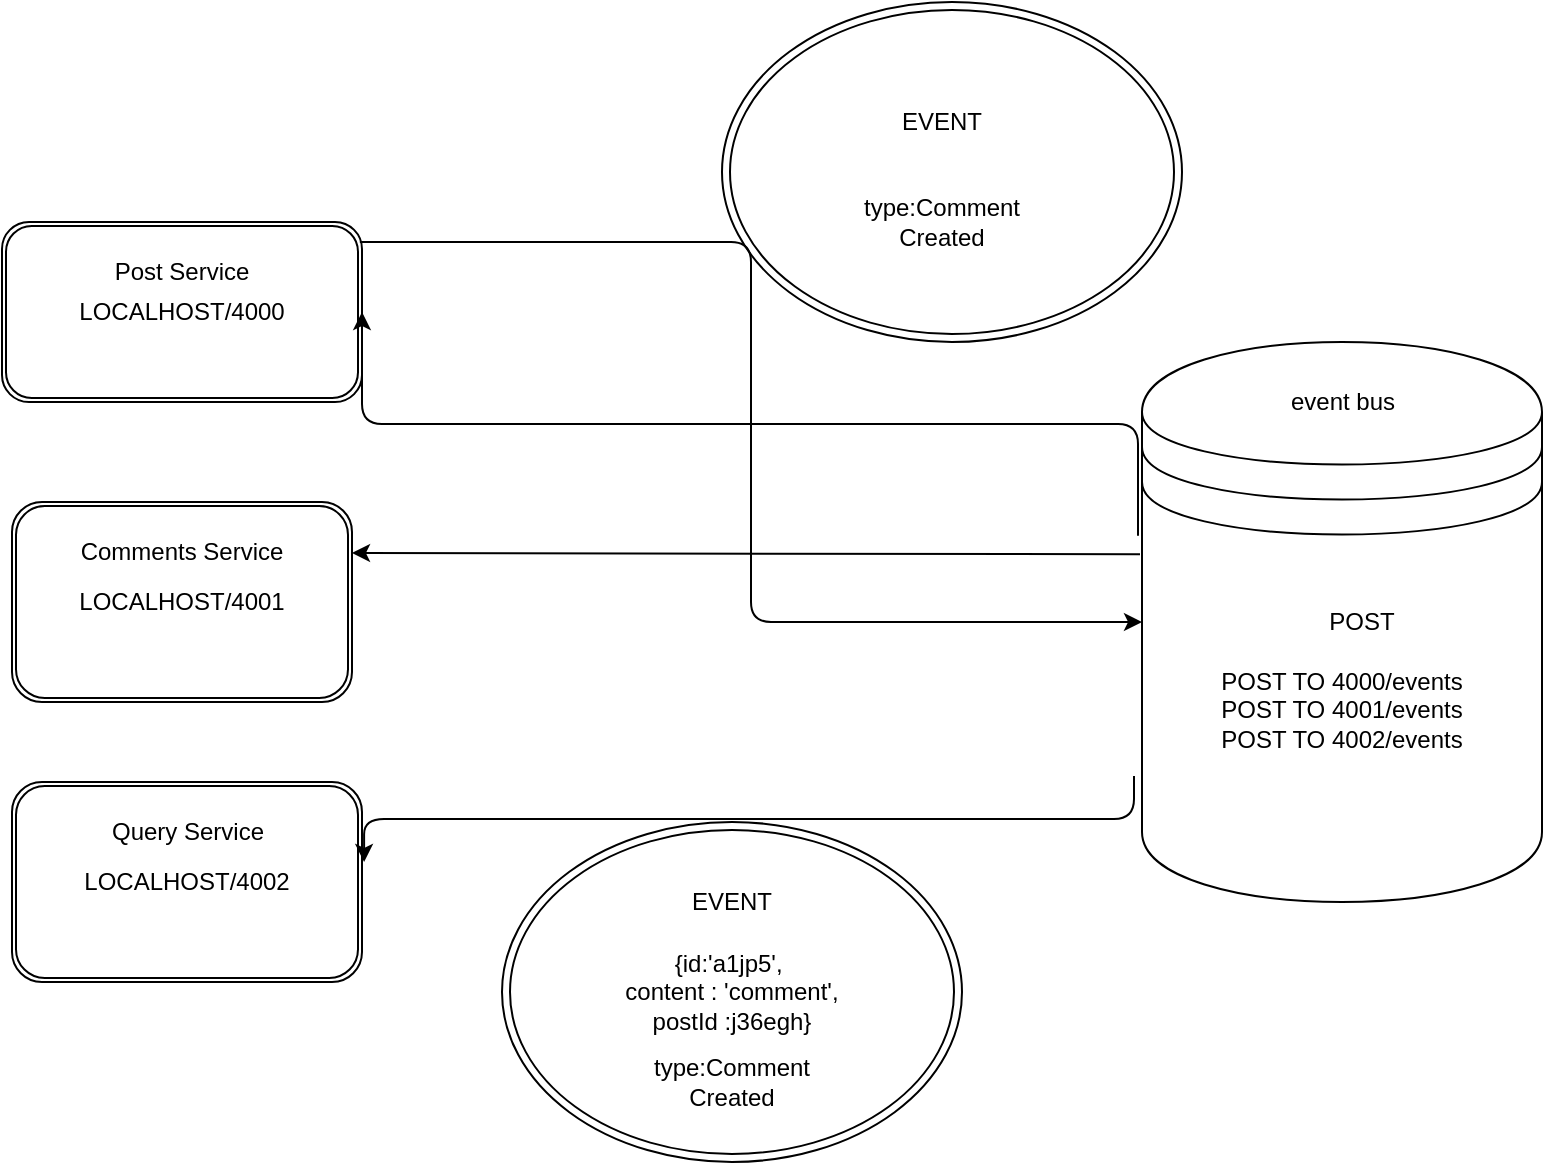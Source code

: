 <mxfile version="14.2.9" type="github">
  <diagram id="C5RBs43oDa-KdzZeNtuy" name="Page-1">
    <mxGraphModel dx="1422" dy="834" grid="1" gridSize="10" guides="1" tooltips="1" connect="1" arrows="1" fold="1" page="1" pageScale="1" pageWidth="827" pageHeight="1169" math="0" shadow="0">
      <root>
        <mxCell id="WIyWlLk6GJQsqaUBKTNV-0" />
        <mxCell id="WIyWlLk6GJQsqaUBKTNV-1" parent="WIyWlLk6GJQsqaUBKTNV-0" />
        <mxCell id="htGSNvJoj5-r1EhyfjVP-1" value="POST TO 4000/events&lt;br&gt;POST TO 4001/events&lt;br&gt;POST TO 4002/events" style="shape=datastore;whiteSpace=wrap;html=1;" vertex="1" parent="WIyWlLk6GJQsqaUBKTNV-1">
          <mxGeometry x="590" y="180" width="200" height="280" as="geometry" />
        </mxCell>
        <mxCell id="htGSNvJoj5-r1EhyfjVP-2" value="LOCALHOST/4000" style="shape=ext;double=1;rounded=1;whiteSpace=wrap;html=1;" vertex="1" parent="WIyWlLk6GJQsqaUBKTNV-1">
          <mxGeometry x="20" y="120" width="180" height="90" as="geometry" />
        </mxCell>
        <mxCell id="htGSNvJoj5-r1EhyfjVP-3" value="LOCALHOST/4002" style="shape=ext;double=1;rounded=1;whiteSpace=wrap;html=1;" vertex="1" parent="WIyWlLk6GJQsqaUBKTNV-1">
          <mxGeometry x="25" y="400" width="175" height="100" as="geometry" />
        </mxCell>
        <mxCell id="htGSNvJoj5-r1EhyfjVP-4" value="LOCALHOST/4001" style="shape=ext;double=1;rounded=1;whiteSpace=wrap;html=1;" vertex="1" parent="WIyWlLk6GJQsqaUBKTNV-1">
          <mxGeometry x="25" y="260" width="170" height="100" as="geometry" />
        </mxCell>
        <mxCell id="htGSNvJoj5-r1EhyfjVP-5" value="" style="ellipse;shape=doubleEllipse;whiteSpace=wrap;html=1;" vertex="1" parent="WIyWlLk6GJQsqaUBKTNV-1">
          <mxGeometry x="380" y="10" width="230" height="170" as="geometry" />
        </mxCell>
        <mxCell id="htGSNvJoj5-r1EhyfjVP-6" value="Post Service" style="text;html=1;strokeColor=none;fillColor=none;align=center;verticalAlign=middle;whiteSpace=wrap;rounded=0;" vertex="1" parent="WIyWlLk6GJQsqaUBKTNV-1">
          <mxGeometry x="55" y="120" width="110" height="50" as="geometry" />
        </mxCell>
        <mxCell id="htGSNvJoj5-r1EhyfjVP-7" value="Query Service" style="text;html=1;strokeColor=none;fillColor=none;align=center;verticalAlign=middle;whiteSpace=wrap;rounded=0;" vertex="1" parent="WIyWlLk6GJQsqaUBKTNV-1">
          <mxGeometry x="57.5" y="400" width="110" height="50" as="geometry" />
        </mxCell>
        <mxCell id="htGSNvJoj5-r1EhyfjVP-8" value="Comments Service" style="text;html=1;strokeColor=none;fillColor=none;align=center;verticalAlign=middle;whiteSpace=wrap;rounded=0;" vertex="1" parent="WIyWlLk6GJQsqaUBKTNV-1">
          <mxGeometry x="55" y="260" width="110" height="50" as="geometry" />
        </mxCell>
        <mxCell id="htGSNvJoj5-r1EhyfjVP-9" value="EVENT" style="text;html=1;strokeColor=none;fillColor=none;align=center;verticalAlign=middle;whiteSpace=wrap;rounded=0;" vertex="1" parent="WIyWlLk6GJQsqaUBKTNV-1">
          <mxGeometry x="470" y="60" width="40" height="20" as="geometry" />
        </mxCell>
        <mxCell id="htGSNvJoj5-r1EhyfjVP-10" value="type:Comment Created" style="text;html=1;strokeColor=none;fillColor=none;align=center;verticalAlign=middle;whiteSpace=wrap;rounded=0;" vertex="1" parent="WIyWlLk6GJQsqaUBKTNV-1">
          <mxGeometry x="470" y="110" width="40" height="20" as="geometry" />
        </mxCell>
        <mxCell id="htGSNvJoj5-r1EhyfjVP-12" style="edgeStyle=orthogonalEdgeStyle;rounded=0;orthogonalLoop=1;jettySize=auto;html=1;exitX=0.5;exitY=1;exitDx=0;exitDy=0;" edge="1" parent="WIyWlLk6GJQsqaUBKTNV-1" source="htGSNvJoj5-r1EhyfjVP-10" target="htGSNvJoj5-r1EhyfjVP-10">
          <mxGeometry relative="1" as="geometry" />
        </mxCell>
        <mxCell id="htGSNvJoj5-r1EhyfjVP-15" value="event bus&lt;br&gt;" style="text;html=1;align=center;verticalAlign=middle;resizable=0;points=[];autosize=1;" vertex="1" parent="WIyWlLk6GJQsqaUBKTNV-1">
          <mxGeometry x="655" y="200" width="70" height="20" as="geometry" />
        </mxCell>
        <mxCell id="htGSNvJoj5-r1EhyfjVP-16" value="" style="edgeStyle=elbowEdgeStyle;elbow=horizontal;endArrow=classic;html=1;exitX=0.994;exitY=0.111;exitDx=0;exitDy=0;exitPerimeter=0;entryX=0;entryY=0.5;entryDx=0;entryDy=0;" edge="1" parent="WIyWlLk6GJQsqaUBKTNV-1" source="htGSNvJoj5-r1EhyfjVP-2" target="htGSNvJoj5-r1EhyfjVP-1">
          <mxGeometry width="50" height="50" relative="1" as="geometry">
            <mxPoint x="390" y="300" as="sourcePoint" />
            <mxPoint x="440" y="250" as="targetPoint" />
          </mxGeometry>
        </mxCell>
        <mxCell id="htGSNvJoj5-r1EhyfjVP-17" value="POST" style="text;html=1;strokeColor=none;fillColor=none;align=center;verticalAlign=middle;whiteSpace=wrap;rounded=0;" vertex="1" parent="WIyWlLk6GJQsqaUBKTNV-1">
          <mxGeometry x="680" y="310" width="40" height="20" as="geometry" />
        </mxCell>
        <mxCell id="htGSNvJoj5-r1EhyfjVP-22" value="" style="edgeStyle=elbowEdgeStyle;elbow=vertical;endArrow=classic;html=1;exitX=-0.01;exitY=0.346;exitDx=0;exitDy=0;exitPerimeter=0;entryX=1;entryY=0.5;entryDx=0;entryDy=0;" edge="1" parent="WIyWlLk6GJQsqaUBKTNV-1" source="htGSNvJoj5-r1EhyfjVP-1" target="htGSNvJoj5-r1EhyfjVP-2">
          <mxGeometry width="50" height="50" relative="1" as="geometry">
            <mxPoint x="390" y="320" as="sourcePoint" />
            <mxPoint x="440" y="270" as="targetPoint" />
          </mxGeometry>
        </mxCell>
        <mxCell id="htGSNvJoj5-r1EhyfjVP-23" value="" style="edgeStyle=elbowEdgeStyle;elbow=vertical;endArrow=classic;html=1;exitX=-0.005;exitY=0.379;exitDx=0;exitDy=0;exitPerimeter=0;entryX=1;entryY=0.25;entryDx=0;entryDy=0;" edge="1" parent="WIyWlLk6GJQsqaUBKTNV-1" source="htGSNvJoj5-r1EhyfjVP-1" target="htGSNvJoj5-r1EhyfjVP-4">
          <mxGeometry width="50" height="50" relative="1" as="geometry">
            <mxPoint x="390" y="320" as="sourcePoint" />
            <mxPoint x="440" y="270" as="targetPoint" />
          </mxGeometry>
        </mxCell>
        <mxCell id="htGSNvJoj5-r1EhyfjVP-24" value="" style="edgeStyle=elbowEdgeStyle;elbow=vertical;endArrow=classic;html=1;exitX=-0.02;exitY=0.775;exitDx=0;exitDy=0;exitPerimeter=0;entryX=1.006;entryY=0.4;entryDx=0;entryDy=0;entryPerimeter=0;" edge="1" parent="WIyWlLk6GJQsqaUBKTNV-1" source="htGSNvJoj5-r1EhyfjVP-1" target="htGSNvJoj5-r1EhyfjVP-3">
          <mxGeometry width="50" height="50" relative="1" as="geometry">
            <mxPoint x="390" y="320" as="sourcePoint" />
            <mxPoint x="170" y="397" as="targetPoint" />
          </mxGeometry>
        </mxCell>
        <mxCell id="htGSNvJoj5-r1EhyfjVP-25" value="{id:&#39;a1jp5&#39;,&amp;nbsp;&lt;br&gt;content : &#39;comment&#39;,&lt;br&gt;postId :j36egh}" style="ellipse;shape=doubleEllipse;whiteSpace=wrap;html=1;" vertex="1" parent="WIyWlLk6GJQsqaUBKTNV-1">
          <mxGeometry x="270" y="420" width="230" height="170" as="geometry" />
        </mxCell>
        <mxCell id="htGSNvJoj5-r1EhyfjVP-26" value="EVENT" style="text;html=1;strokeColor=none;fillColor=none;align=center;verticalAlign=middle;whiteSpace=wrap;rounded=0;" vertex="1" parent="WIyWlLk6GJQsqaUBKTNV-1">
          <mxGeometry x="365" y="450" width="40" height="20" as="geometry" />
        </mxCell>
        <mxCell id="htGSNvJoj5-r1EhyfjVP-27" value="type:Comment Created" style="text;html=1;strokeColor=none;fillColor=none;align=center;verticalAlign=middle;whiteSpace=wrap;rounded=0;" vertex="1" parent="WIyWlLk6GJQsqaUBKTNV-1">
          <mxGeometry x="365" y="540" width="40" height="20" as="geometry" />
        </mxCell>
      </root>
    </mxGraphModel>
  </diagram>
</mxfile>
